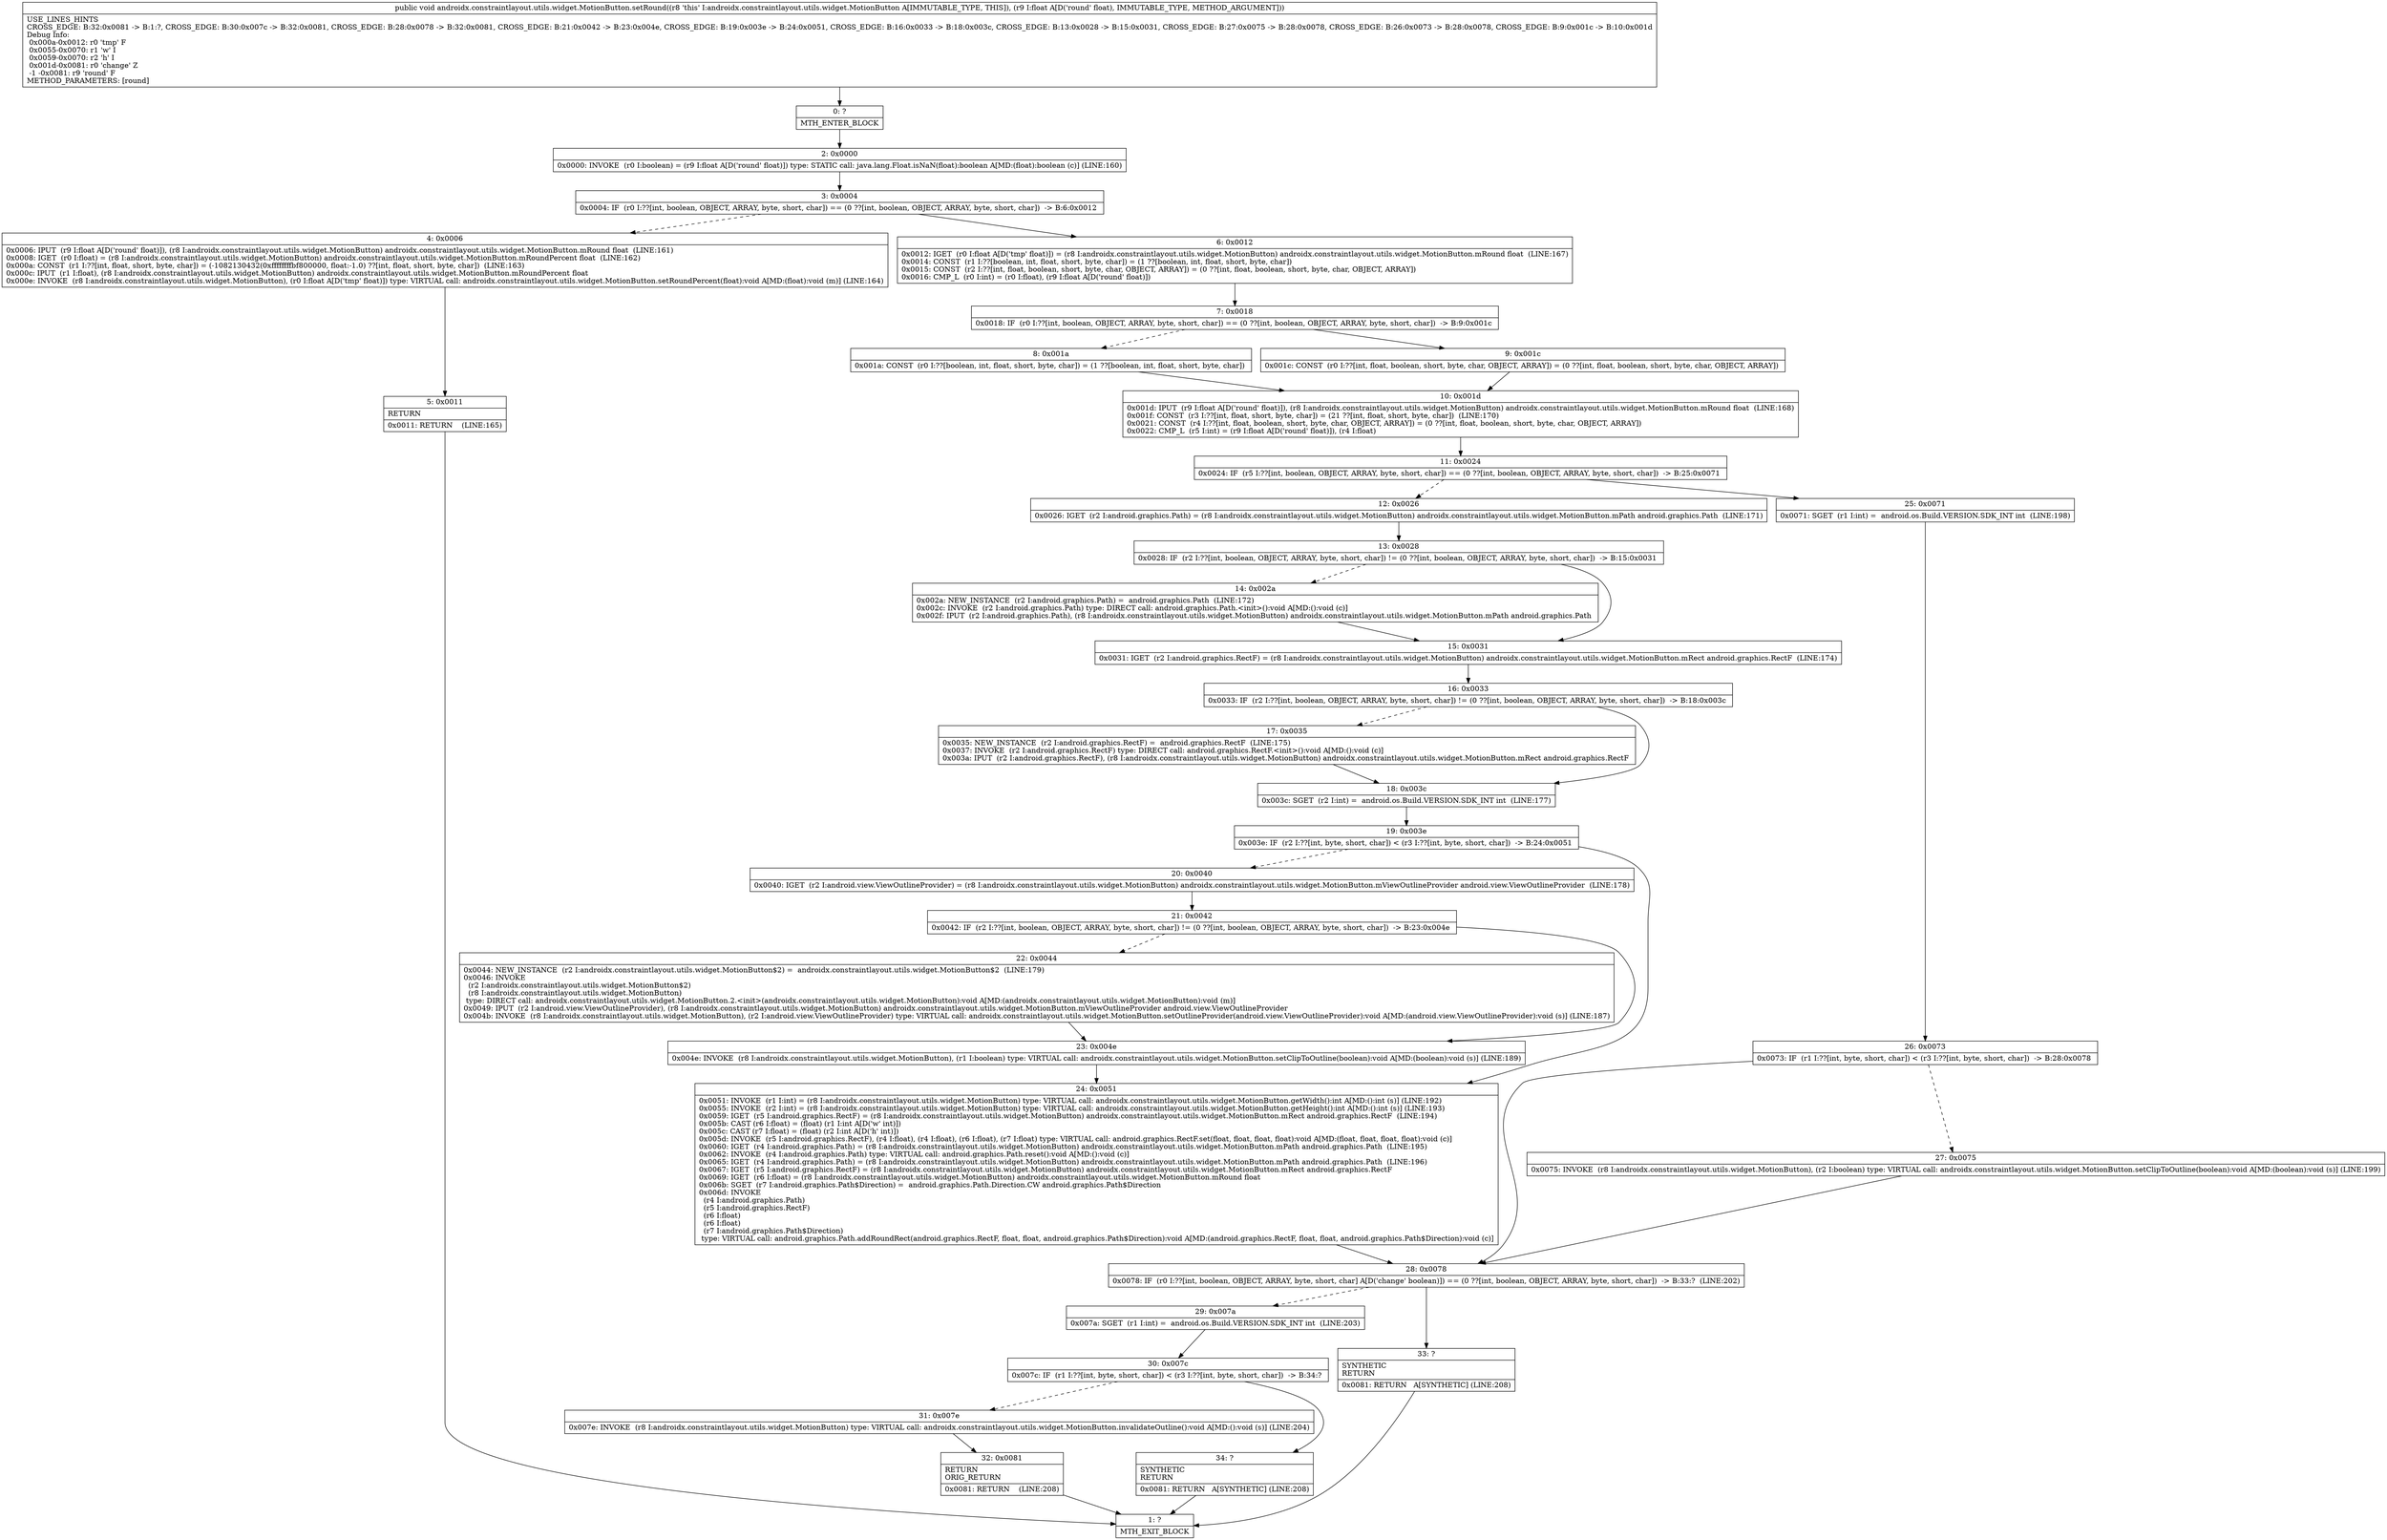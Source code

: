 digraph "CFG forandroidx.constraintlayout.utils.widget.MotionButton.setRound(F)V" {
Node_0 [shape=record,label="{0\:\ ?|MTH_ENTER_BLOCK\l}"];
Node_2 [shape=record,label="{2\:\ 0x0000|0x0000: INVOKE  (r0 I:boolean) = (r9 I:float A[D('round' float)]) type: STATIC call: java.lang.Float.isNaN(float):boolean A[MD:(float):boolean (c)] (LINE:160)\l}"];
Node_3 [shape=record,label="{3\:\ 0x0004|0x0004: IF  (r0 I:??[int, boolean, OBJECT, ARRAY, byte, short, char]) == (0 ??[int, boolean, OBJECT, ARRAY, byte, short, char])  \-\> B:6:0x0012 \l}"];
Node_4 [shape=record,label="{4\:\ 0x0006|0x0006: IPUT  (r9 I:float A[D('round' float)]), (r8 I:androidx.constraintlayout.utils.widget.MotionButton) androidx.constraintlayout.utils.widget.MotionButton.mRound float  (LINE:161)\l0x0008: IGET  (r0 I:float) = (r8 I:androidx.constraintlayout.utils.widget.MotionButton) androidx.constraintlayout.utils.widget.MotionButton.mRoundPercent float  (LINE:162)\l0x000a: CONST  (r1 I:??[int, float, short, byte, char]) = (\-1082130432(0xffffffffbf800000, float:\-1.0) ??[int, float, short, byte, char])  (LINE:163)\l0x000c: IPUT  (r1 I:float), (r8 I:androidx.constraintlayout.utils.widget.MotionButton) androidx.constraintlayout.utils.widget.MotionButton.mRoundPercent float \l0x000e: INVOKE  (r8 I:androidx.constraintlayout.utils.widget.MotionButton), (r0 I:float A[D('tmp' float)]) type: VIRTUAL call: androidx.constraintlayout.utils.widget.MotionButton.setRoundPercent(float):void A[MD:(float):void (m)] (LINE:164)\l}"];
Node_5 [shape=record,label="{5\:\ 0x0011|RETURN\l|0x0011: RETURN    (LINE:165)\l}"];
Node_1 [shape=record,label="{1\:\ ?|MTH_EXIT_BLOCK\l}"];
Node_6 [shape=record,label="{6\:\ 0x0012|0x0012: IGET  (r0 I:float A[D('tmp' float)]) = (r8 I:androidx.constraintlayout.utils.widget.MotionButton) androidx.constraintlayout.utils.widget.MotionButton.mRound float  (LINE:167)\l0x0014: CONST  (r1 I:??[boolean, int, float, short, byte, char]) = (1 ??[boolean, int, float, short, byte, char]) \l0x0015: CONST  (r2 I:??[int, float, boolean, short, byte, char, OBJECT, ARRAY]) = (0 ??[int, float, boolean, short, byte, char, OBJECT, ARRAY]) \l0x0016: CMP_L  (r0 I:int) = (r0 I:float), (r9 I:float A[D('round' float)]) \l}"];
Node_7 [shape=record,label="{7\:\ 0x0018|0x0018: IF  (r0 I:??[int, boolean, OBJECT, ARRAY, byte, short, char]) == (0 ??[int, boolean, OBJECT, ARRAY, byte, short, char])  \-\> B:9:0x001c \l}"];
Node_8 [shape=record,label="{8\:\ 0x001a|0x001a: CONST  (r0 I:??[boolean, int, float, short, byte, char]) = (1 ??[boolean, int, float, short, byte, char]) \l}"];
Node_10 [shape=record,label="{10\:\ 0x001d|0x001d: IPUT  (r9 I:float A[D('round' float)]), (r8 I:androidx.constraintlayout.utils.widget.MotionButton) androidx.constraintlayout.utils.widget.MotionButton.mRound float  (LINE:168)\l0x001f: CONST  (r3 I:??[int, float, short, byte, char]) = (21 ??[int, float, short, byte, char])  (LINE:170)\l0x0021: CONST  (r4 I:??[int, float, boolean, short, byte, char, OBJECT, ARRAY]) = (0 ??[int, float, boolean, short, byte, char, OBJECT, ARRAY]) \l0x0022: CMP_L  (r5 I:int) = (r9 I:float A[D('round' float)]), (r4 I:float) \l}"];
Node_11 [shape=record,label="{11\:\ 0x0024|0x0024: IF  (r5 I:??[int, boolean, OBJECT, ARRAY, byte, short, char]) == (0 ??[int, boolean, OBJECT, ARRAY, byte, short, char])  \-\> B:25:0x0071 \l}"];
Node_12 [shape=record,label="{12\:\ 0x0026|0x0026: IGET  (r2 I:android.graphics.Path) = (r8 I:androidx.constraintlayout.utils.widget.MotionButton) androidx.constraintlayout.utils.widget.MotionButton.mPath android.graphics.Path  (LINE:171)\l}"];
Node_13 [shape=record,label="{13\:\ 0x0028|0x0028: IF  (r2 I:??[int, boolean, OBJECT, ARRAY, byte, short, char]) != (0 ??[int, boolean, OBJECT, ARRAY, byte, short, char])  \-\> B:15:0x0031 \l}"];
Node_14 [shape=record,label="{14\:\ 0x002a|0x002a: NEW_INSTANCE  (r2 I:android.graphics.Path) =  android.graphics.Path  (LINE:172)\l0x002c: INVOKE  (r2 I:android.graphics.Path) type: DIRECT call: android.graphics.Path.\<init\>():void A[MD:():void (c)]\l0x002f: IPUT  (r2 I:android.graphics.Path), (r8 I:androidx.constraintlayout.utils.widget.MotionButton) androidx.constraintlayout.utils.widget.MotionButton.mPath android.graphics.Path \l}"];
Node_15 [shape=record,label="{15\:\ 0x0031|0x0031: IGET  (r2 I:android.graphics.RectF) = (r8 I:androidx.constraintlayout.utils.widget.MotionButton) androidx.constraintlayout.utils.widget.MotionButton.mRect android.graphics.RectF  (LINE:174)\l}"];
Node_16 [shape=record,label="{16\:\ 0x0033|0x0033: IF  (r2 I:??[int, boolean, OBJECT, ARRAY, byte, short, char]) != (0 ??[int, boolean, OBJECT, ARRAY, byte, short, char])  \-\> B:18:0x003c \l}"];
Node_17 [shape=record,label="{17\:\ 0x0035|0x0035: NEW_INSTANCE  (r2 I:android.graphics.RectF) =  android.graphics.RectF  (LINE:175)\l0x0037: INVOKE  (r2 I:android.graphics.RectF) type: DIRECT call: android.graphics.RectF.\<init\>():void A[MD:():void (c)]\l0x003a: IPUT  (r2 I:android.graphics.RectF), (r8 I:androidx.constraintlayout.utils.widget.MotionButton) androidx.constraintlayout.utils.widget.MotionButton.mRect android.graphics.RectF \l}"];
Node_18 [shape=record,label="{18\:\ 0x003c|0x003c: SGET  (r2 I:int) =  android.os.Build.VERSION.SDK_INT int  (LINE:177)\l}"];
Node_19 [shape=record,label="{19\:\ 0x003e|0x003e: IF  (r2 I:??[int, byte, short, char]) \< (r3 I:??[int, byte, short, char])  \-\> B:24:0x0051 \l}"];
Node_20 [shape=record,label="{20\:\ 0x0040|0x0040: IGET  (r2 I:android.view.ViewOutlineProvider) = (r8 I:androidx.constraintlayout.utils.widget.MotionButton) androidx.constraintlayout.utils.widget.MotionButton.mViewOutlineProvider android.view.ViewOutlineProvider  (LINE:178)\l}"];
Node_21 [shape=record,label="{21\:\ 0x0042|0x0042: IF  (r2 I:??[int, boolean, OBJECT, ARRAY, byte, short, char]) != (0 ??[int, boolean, OBJECT, ARRAY, byte, short, char])  \-\> B:23:0x004e \l}"];
Node_22 [shape=record,label="{22\:\ 0x0044|0x0044: NEW_INSTANCE  (r2 I:androidx.constraintlayout.utils.widget.MotionButton$2) =  androidx.constraintlayout.utils.widget.MotionButton$2  (LINE:179)\l0x0046: INVOKE  \l  (r2 I:androidx.constraintlayout.utils.widget.MotionButton$2)\l  (r8 I:androidx.constraintlayout.utils.widget.MotionButton)\l type: DIRECT call: androidx.constraintlayout.utils.widget.MotionButton.2.\<init\>(androidx.constraintlayout.utils.widget.MotionButton):void A[MD:(androidx.constraintlayout.utils.widget.MotionButton):void (m)]\l0x0049: IPUT  (r2 I:android.view.ViewOutlineProvider), (r8 I:androidx.constraintlayout.utils.widget.MotionButton) androidx.constraintlayout.utils.widget.MotionButton.mViewOutlineProvider android.view.ViewOutlineProvider \l0x004b: INVOKE  (r8 I:androidx.constraintlayout.utils.widget.MotionButton), (r2 I:android.view.ViewOutlineProvider) type: VIRTUAL call: androidx.constraintlayout.utils.widget.MotionButton.setOutlineProvider(android.view.ViewOutlineProvider):void A[MD:(android.view.ViewOutlineProvider):void (s)] (LINE:187)\l}"];
Node_23 [shape=record,label="{23\:\ 0x004e|0x004e: INVOKE  (r8 I:androidx.constraintlayout.utils.widget.MotionButton), (r1 I:boolean) type: VIRTUAL call: androidx.constraintlayout.utils.widget.MotionButton.setClipToOutline(boolean):void A[MD:(boolean):void (s)] (LINE:189)\l}"];
Node_24 [shape=record,label="{24\:\ 0x0051|0x0051: INVOKE  (r1 I:int) = (r8 I:androidx.constraintlayout.utils.widget.MotionButton) type: VIRTUAL call: androidx.constraintlayout.utils.widget.MotionButton.getWidth():int A[MD:():int (s)] (LINE:192)\l0x0055: INVOKE  (r2 I:int) = (r8 I:androidx.constraintlayout.utils.widget.MotionButton) type: VIRTUAL call: androidx.constraintlayout.utils.widget.MotionButton.getHeight():int A[MD:():int (s)] (LINE:193)\l0x0059: IGET  (r5 I:android.graphics.RectF) = (r8 I:androidx.constraintlayout.utils.widget.MotionButton) androidx.constraintlayout.utils.widget.MotionButton.mRect android.graphics.RectF  (LINE:194)\l0x005b: CAST (r6 I:float) = (float) (r1 I:int A[D('w' int)]) \l0x005c: CAST (r7 I:float) = (float) (r2 I:int A[D('h' int)]) \l0x005d: INVOKE  (r5 I:android.graphics.RectF), (r4 I:float), (r4 I:float), (r6 I:float), (r7 I:float) type: VIRTUAL call: android.graphics.RectF.set(float, float, float, float):void A[MD:(float, float, float, float):void (c)]\l0x0060: IGET  (r4 I:android.graphics.Path) = (r8 I:androidx.constraintlayout.utils.widget.MotionButton) androidx.constraintlayout.utils.widget.MotionButton.mPath android.graphics.Path  (LINE:195)\l0x0062: INVOKE  (r4 I:android.graphics.Path) type: VIRTUAL call: android.graphics.Path.reset():void A[MD:():void (c)]\l0x0065: IGET  (r4 I:android.graphics.Path) = (r8 I:androidx.constraintlayout.utils.widget.MotionButton) androidx.constraintlayout.utils.widget.MotionButton.mPath android.graphics.Path  (LINE:196)\l0x0067: IGET  (r5 I:android.graphics.RectF) = (r8 I:androidx.constraintlayout.utils.widget.MotionButton) androidx.constraintlayout.utils.widget.MotionButton.mRect android.graphics.RectF \l0x0069: IGET  (r6 I:float) = (r8 I:androidx.constraintlayout.utils.widget.MotionButton) androidx.constraintlayout.utils.widget.MotionButton.mRound float \l0x006b: SGET  (r7 I:android.graphics.Path$Direction) =  android.graphics.Path.Direction.CW android.graphics.Path$Direction \l0x006d: INVOKE  \l  (r4 I:android.graphics.Path)\l  (r5 I:android.graphics.RectF)\l  (r6 I:float)\l  (r6 I:float)\l  (r7 I:android.graphics.Path$Direction)\l type: VIRTUAL call: android.graphics.Path.addRoundRect(android.graphics.RectF, float, float, android.graphics.Path$Direction):void A[MD:(android.graphics.RectF, float, float, android.graphics.Path$Direction):void (c)]\l}"];
Node_28 [shape=record,label="{28\:\ 0x0078|0x0078: IF  (r0 I:??[int, boolean, OBJECT, ARRAY, byte, short, char] A[D('change' boolean)]) == (0 ??[int, boolean, OBJECT, ARRAY, byte, short, char])  \-\> B:33:?  (LINE:202)\l}"];
Node_29 [shape=record,label="{29\:\ 0x007a|0x007a: SGET  (r1 I:int) =  android.os.Build.VERSION.SDK_INT int  (LINE:203)\l}"];
Node_30 [shape=record,label="{30\:\ 0x007c|0x007c: IF  (r1 I:??[int, byte, short, char]) \< (r3 I:??[int, byte, short, char])  \-\> B:34:? \l}"];
Node_31 [shape=record,label="{31\:\ 0x007e|0x007e: INVOKE  (r8 I:androidx.constraintlayout.utils.widget.MotionButton) type: VIRTUAL call: androidx.constraintlayout.utils.widget.MotionButton.invalidateOutline():void A[MD:():void (s)] (LINE:204)\l}"];
Node_32 [shape=record,label="{32\:\ 0x0081|RETURN\lORIG_RETURN\l|0x0081: RETURN    (LINE:208)\l}"];
Node_34 [shape=record,label="{34\:\ ?|SYNTHETIC\lRETURN\l|0x0081: RETURN   A[SYNTHETIC] (LINE:208)\l}"];
Node_33 [shape=record,label="{33\:\ ?|SYNTHETIC\lRETURN\l|0x0081: RETURN   A[SYNTHETIC] (LINE:208)\l}"];
Node_25 [shape=record,label="{25\:\ 0x0071|0x0071: SGET  (r1 I:int) =  android.os.Build.VERSION.SDK_INT int  (LINE:198)\l}"];
Node_26 [shape=record,label="{26\:\ 0x0073|0x0073: IF  (r1 I:??[int, byte, short, char]) \< (r3 I:??[int, byte, short, char])  \-\> B:28:0x0078 \l}"];
Node_27 [shape=record,label="{27\:\ 0x0075|0x0075: INVOKE  (r8 I:androidx.constraintlayout.utils.widget.MotionButton), (r2 I:boolean) type: VIRTUAL call: androidx.constraintlayout.utils.widget.MotionButton.setClipToOutline(boolean):void A[MD:(boolean):void (s)] (LINE:199)\l}"];
Node_9 [shape=record,label="{9\:\ 0x001c|0x001c: CONST  (r0 I:??[int, float, boolean, short, byte, char, OBJECT, ARRAY]) = (0 ??[int, float, boolean, short, byte, char, OBJECT, ARRAY]) \l}"];
MethodNode[shape=record,label="{public void androidx.constraintlayout.utils.widget.MotionButton.setRound((r8 'this' I:androidx.constraintlayout.utils.widget.MotionButton A[IMMUTABLE_TYPE, THIS]), (r9 I:float A[D('round' float), IMMUTABLE_TYPE, METHOD_ARGUMENT]))  | USE_LINES_HINTS\lCROSS_EDGE: B:32:0x0081 \-\> B:1:?, CROSS_EDGE: B:30:0x007c \-\> B:32:0x0081, CROSS_EDGE: B:28:0x0078 \-\> B:32:0x0081, CROSS_EDGE: B:21:0x0042 \-\> B:23:0x004e, CROSS_EDGE: B:19:0x003e \-\> B:24:0x0051, CROSS_EDGE: B:16:0x0033 \-\> B:18:0x003c, CROSS_EDGE: B:13:0x0028 \-\> B:15:0x0031, CROSS_EDGE: B:27:0x0075 \-\> B:28:0x0078, CROSS_EDGE: B:26:0x0073 \-\> B:28:0x0078, CROSS_EDGE: B:9:0x001c \-\> B:10:0x001d\lDebug Info:\l  0x000a\-0x0012: r0 'tmp' F\l  0x0055\-0x0070: r1 'w' I\l  0x0059\-0x0070: r2 'h' I\l  0x001d\-0x0081: r0 'change' Z\l  \-1 \-0x0081: r9 'round' F\lMETHOD_PARAMETERS: [round]\l}"];
MethodNode -> Node_0;Node_0 -> Node_2;
Node_2 -> Node_3;
Node_3 -> Node_4[style=dashed];
Node_3 -> Node_6;
Node_4 -> Node_5;
Node_5 -> Node_1;
Node_6 -> Node_7;
Node_7 -> Node_8[style=dashed];
Node_7 -> Node_9;
Node_8 -> Node_10;
Node_10 -> Node_11;
Node_11 -> Node_12[style=dashed];
Node_11 -> Node_25;
Node_12 -> Node_13;
Node_13 -> Node_14[style=dashed];
Node_13 -> Node_15;
Node_14 -> Node_15;
Node_15 -> Node_16;
Node_16 -> Node_17[style=dashed];
Node_16 -> Node_18;
Node_17 -> Node_18;
Node_18 -> Node_19;
Node_19 -> Node_20[style=dashed];
Node_19 -> Node_24;
Node_20 -> Node_21;
Node_21 -> Node_22[style=dashed];
Node_21 -> Node_23;
Node_22 -> Node_23;
Node_23 -> Node_24;
Node_24 -> Node_28;
Node_28 -> Node_29[style=dashed];
Node_28 -> Node_33;
Node_29 -> Node_30;
Node_30 -> Node_31[style=dashed];
Node_30 -> Node_34;
Node_31 -> Node_32;
Node_32 -> Node_1;
Node_34 -> Node_1;
Node_33 -> Node_1;
Node_25 -> Node_26;
Node_26 -> Node_27[style=dashed];
Node_26 -> Node_28;
Node_27 -> Node_28;
Node_9 -> Node_10;
}

